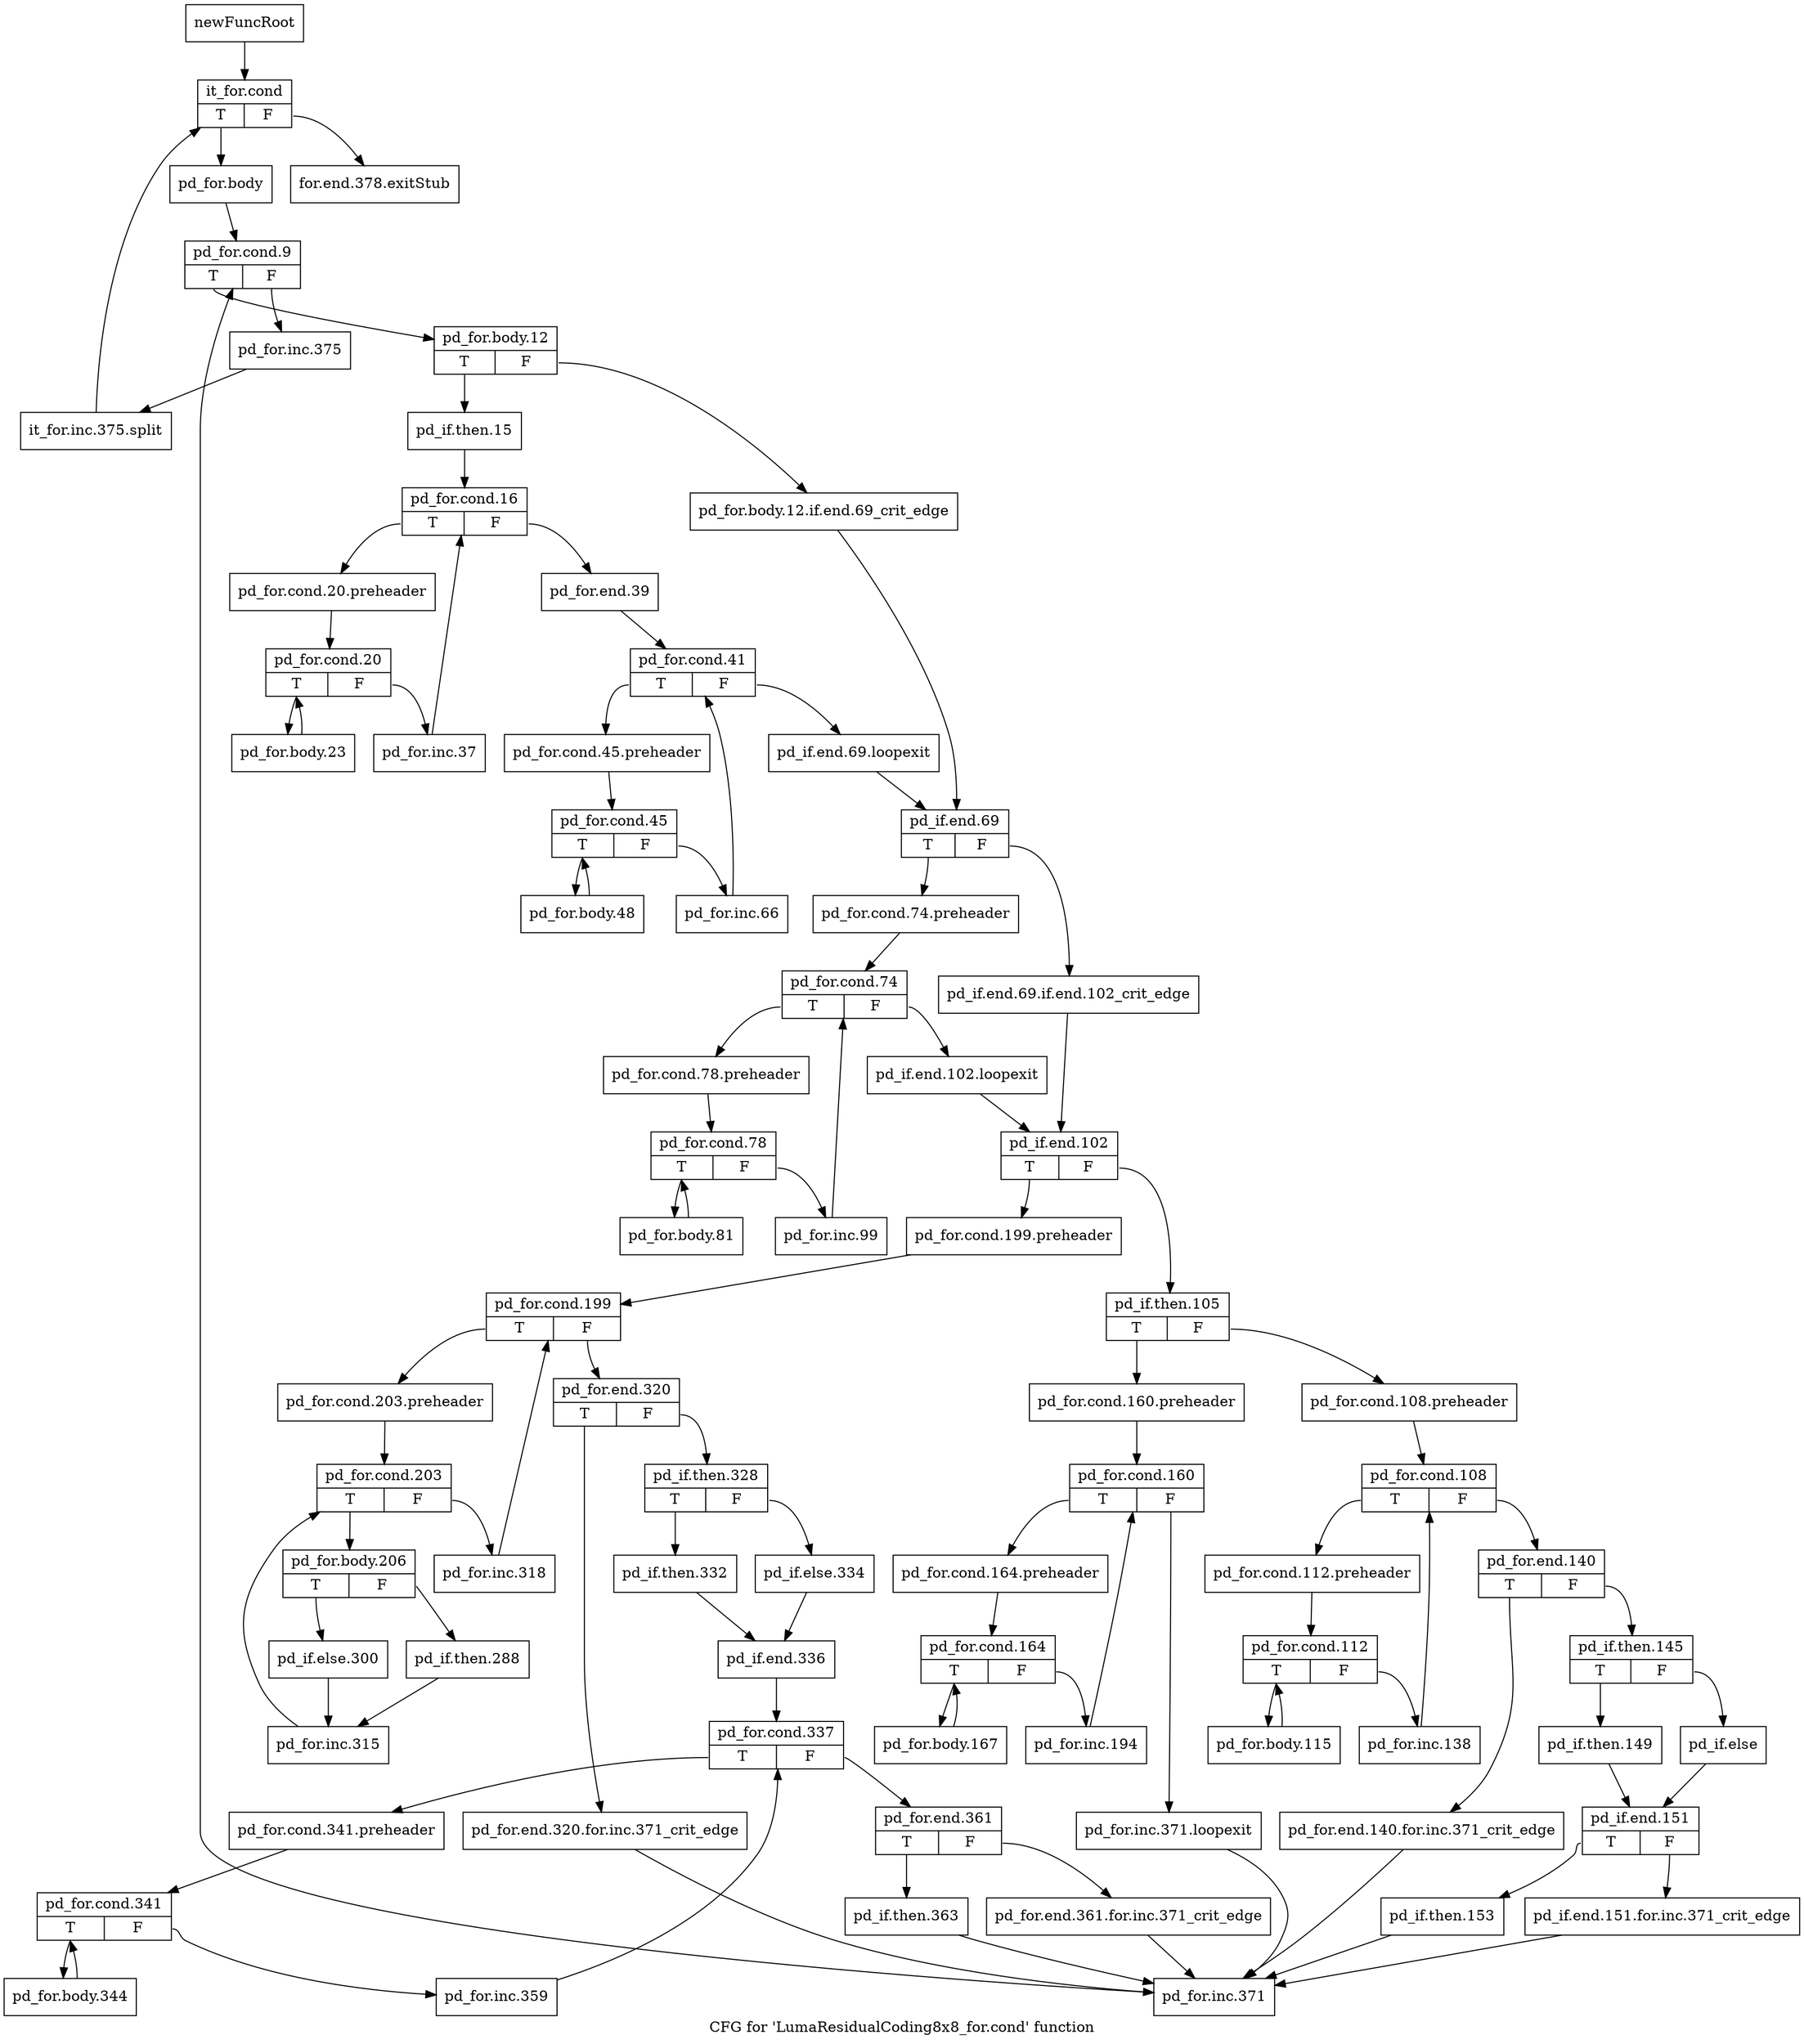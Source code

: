 digraph "CFG for 'LumaResidualCoding8x8_for.cond' function" {
	label="CFG for 'LumaResidualCoding8x8_for.cond' function";

	Node0x25bc900 [shape=record,label="{newFuncRoot}"];
	Node0x25bc900 -> Node0x25bc9a0;
	Node0x25bc950 [shape=record,label="{for.end.378.exitStub}"];
	Node0x25bc9a0 [shape=record,label="{it_for.cond|{<s0>T|<s1>F}}"];
	Node0x25bc9a0:s0 -> Node0x25bc9f0;
	Node0x25bc9a0:s1 -> Node0x25bc950;
	Node0x25bc9f0 [shape=record,label="{pd_for.body}"];
	Node0x25bc9f0 -> Node0x25bca40;
	Node0x25bca40 [shape=record,label="{pd_for.cond.9|{<s0>T|<s1>F}}"];
	Node0x25bca40:s0 -> Node0x25bcae0;
	Node0x25bca40:s1 -> Node0x25bca90;
	Node0x25bca90 [shape=record,label="{pd_for.inc.375}"];
	Node0x25bca90 -> Node0x34ebf30;
	Node0x34ebf30 [shape=record,label="{it_for.inc.375.split}"];
	Node0x34ebf30 -> Node0x25bc9a0;
	Node0x25bcae0 [shape=record,label="{pd_for.body.12|{<s0>T|<s1>F}}"];
	Node0x25bcae0:s0 -> Node0x25bcb80;
	Node0x25bcae0:s1 -> Node0x25bcb30;
	Node0x25bcb30 [shape=record,label="{pd_for.body.12.if.end.69_crit_edge}"];
	Node0x25bcb30 -> Node0x25bcd10;
	Node0x25bcb80 [shape=record,label="{pd_if.then.15}"];
	Node0x25bcb80 -> Node0x25bcbd0;
	Node0x25bcbd0 [shape=record,label="{pd_for.cond.16|{<s0>T|<s1>F}}"];
	Node0x25bcbd0:s0 -> Node0x25bdfd0;
	Node0x25bcbd0:s1 -> Node0x25bcc20;
	Node0x25bcc20 [shape=record,label="{pd_for.end.39}"];
	Node0x25bcc20 -> Node0x25bcc70;
	Node0x25bcc70 [shape=record,label="{pd_for.cond.41|{<s0>T|<s1>F}}"];
	Node0x25bcc70:s0 -> Node0x25bde90;
	Node0x25bcc70:s1 -> Node0x25bccc0;
	Node0x25bccc0 [shape=record,label="{pd_if.end.69.loopexit}"];
	Node0x25bccc0 -> Node0x25bcd10;
	Node0x25bcd10 [shape=record,label="{pd_if.end.69|{<s0>T|<s1>F}}"];
	Node0x25bcd10:s0 -> Node0x25bcdb0;
	Node0x25bcd10:s1 -> Node0x25bcd60;
	Node0x25bcd60 [shape=record,label="{pd_if.end.69.if.end.102_crit_edge}"];
	Node0x25bcd60 -> Node0x25bcea0;
	Node0x25bcdb0 [shape=record,label="{pd_for.cond.74.preheader}"];
	Node0x25bcdb0 -> Node0x25bce00;
	Node0x25bce00 [shape=record,label="{pd_for.cond.74|{<s0>T|<s1>F}}"];
	Node0x25bce00:s0 -> Node0x25bdd50;
	Node0x25bce00:s1 -> Node0x25bce50;
	Node0x25bce50 [shape=record,label="{pd_if.end.102.loopexit}"];
	Node0x25bce50 -> Node0x25bcea0;
	Node0x25bcea0 [shape=record,label="{pd_if.end.102|{<s0>T|<s1>F}}"];
	Node0x25bcea0:s0 -> Node0x25bd5d0;
	Node0x25bcea0:s1 -> Node0x25bcef0;
	Node0x25bcef0 [shape=record,label="{pd_if.then.105|{<s0>T|<s1>F}}"];
	Node0x25bcef0:s0 -> Node0x25bd3a0;
	Node0x25bcef0:s1 -> Node0x25bcf40;
	Node0x25bcf40 [shape=record,label="{pd_for.cond.108.preheader}"];
	Node0x25bcf40 -> Node0x25bcf90;
	Node0x25bcf90 [shape=record,label="{pd_for.cond.108|{<s0>T|<s1>F}}"];
	Node0x25bcf90:s0 -> Node0x25bd260;
	Node0x25bcf90:s1 -> Node0x25bcfe0;
	Node0x25bcfe0 [shape=record,label="{pd_for.end.140|{<s0>T|<s1>F}}"];
	Node0x25bcfe0:s0 -> Node0x25bd210;
	Node0x25bcfe0:s1 -> Node0x25bd030;
	Node0x25bd030 [shape=record,label="{pd_if.then.145|{<s0>T|<s1>F}}"];
	Node0x25bd030:s0 -> Node0x25bd0d0;
	Node0x25bd030:s1 -> Node0x25bd080;
	Node0x25bd080 [shape=record,label="{pd_if.else}"];
	Node0x25bd080 -> Node0x25bd120;
	Node0x25bd0d0 [shape=record,label="{pd_if.then.149}"];
	Node0x25bd0d0 -> Node0x25bd120;
	Node0x25bd120 [shape=record,label="{pd_if.end.151|{<s0>T|<s1>F}}"];
	Node0x25bd120:s0 -> Node0x25bd1c0;
	Node0x25bd120:s1 -> Node0x25bd170;
	Node0x25bd170 [shape=record,label="{pd_if.end.151.for.inc.371_crit_edge}"];
	Node0x25bd170 -> Node0x25bdad0;
	Node0x25bd1c0 [shape=record,label="{pd_if.then.153}"];
	Node0x25bd1c0 -> Node0x25bdad0;
	Node0x25bd210 [shape=record,label="{pd_for.end.140.for.inc.371_crit_edge}"];
	Node0x25bd210 -> Node0x25bdad0;
	Node0x25bd260 [shape=record,label="{pd_for.cond.112.preheader}"];
	Node0x25bd260 -> Node0x25bd2b0;
	Node0x25bd2b0 [shape=record,label="{pd_for.cond.112|{<s0>T|<s1>F}}"];
	Node0x25bd2b0:s0 -> Node0x25bd350;
	Node0x25bd2b0:s1 -> Node0x25bd300;
	Node0x25bd300 [shape=record,label="{pd_for.inc.138}"];
	Node0x25bd300 -> Node0x25bcf90;
	Node0x25bd350 [shape=record,label="{pd_for.body.115}"];
	Node0x25bd350 -> Node0x25bd2b0;
	Node0x25bd3a0 [shape=record,label="{pd_for.cond.160.preheader}"];
	Node0x25bd3a0 -> Node0x25bd3f0;
	Node0x25bd3f0 [shape=record,label="{pd_for.cond.160|{<s0>T|<s1>F}}"];
	Node0x25bd3f0:s0 -> Node0x25bd490;
	Node0x25bd3f0:s1 -> Node0x25bd440;
	Node0x25bd440 [shape=record,label="{pd_for.inc.371.loopexit}"];
	Node0x25bd440 -> Node0x25bdad0;
	Node0x25bd490 [shape=record,label="{pd_for.cond.164.preheader}"];
	Node0x25bd490 -> Node0x25bd4e0;
	Node0x25bd4e0 [shape=record,label="{pd_for.cond.164|{<s0>T|<s1>F}}"];
	Node0x25bd4e0:s0 -> Node0x25bd580;
	Node0x25bd4e0:s1 -> Node0x25bd530;
	Node0x25bd530 [shape=record,label="{pd_for.inc.194}"];
	Node0x25bd530 -> Node0x25bd3f0;
	Node0x25bd580 [shape=record,label="{pd_for.body.167}"];
	Node0x25bd580 -> Node0x25bd4e0;
	Node0x25bd5d0 [shape=record,label="{pd_for.cond.199.preheader}"];
	Node0x25bd5d0 -> Node0x25bd620;
	Node0x25bd620 [shape=record,label="{pd_for.cond.199|{<s0>T|<s1>F}}"];
	Node0x25bd620:s0 -> Node0x25bdb20;
	Node0x25bd620:s1 -> Node0x25bd670;
	Node0x25bd670 [shape=record,label="{pd_for.end.320|{<s0>T|<s1>F}}"];
	Node0x25bd670:s0 -> Node0x25bda80;
	Node0x25bd670:s1 -> Node0x25bd6c0;
	Node0x25bd6c0 [shape=record,label="{pd_if.then.328|{<s0>T|<s1>F}}"];
	Node0x25bd6c0:s0 -> Node0x25bd760;
	Node0x25bd6c0:s1 -> Node0x25bd710;
	Node0x25bd710 [shape=record,label="{pd_if.else.334}"];
	Node0x25bd710 -> Node0x25bd7b0;
	Node0x25bd760 [shape=record,label="{pd_if.then.332}"];
	Node0x25bd760 -> Node0x25bd7b0;
	Node0x25bd7b0 [shape=record,label="{pd_if.end.336}"];
	Node0x25bd7b0 -> Node0x25bd800;
	Node0x25bd800 [shape=record,label="{pd_for.cond.337|{<s0>T|<s1>F}}"];
	Node0x25bd800:s0 -> Node0x25bd940;
	Node0x25bd800:s1 -> Node0x25bd850;
	Node0x25bd850 [shape=record,label="{pd_for.end.361|{<s0>T|<s1>F}}"];
	Node0x25bd850:s0 -> Node0x25bd8f0;
	Node0x25bd850:s1 -> Node0x25bd8a0;
	Node0x25bd8a0 [shape=record,label="{pd_for.end.361.for.inc.371_crit_edge}"];
	Node0x25bd8a0 -> Node0x25bdad0;
	Node0x25bd8f0 [shape=record,label="{pd_if.then.363}"];
	Node0x25bd8f0 -> Node0x25bdad0;
	Node0x25bd940 [shape=record,label="{pd_for.cond.341.preheader}"];
	Node0x25bd940 -> Node0x25bd990;
	Node0x25bd990 [shape=record,label="{pd_for.cond.341|{<s0>T|<s1>F}}"];
	Node0x25bd990:s0 -> Node0x25bda30;
	Node0x25bd990:s1 -> Node0x25bd9e0;
	Node0x25bd9e0 [shape=record,label="{pd_for.inc.359}"];
	Node0x25bd9e0 -> Node0x25bd800;
	Node0x25bda30 [shape=record,label="{pd_for.body.344}"];
	Node0x25bda30 -> Node0x25bd990;
	Node0x25bda80 [shape=record,label="{pd_for.end.320.for.inc.371_crit_edge}"];
	Node0x25bda80 -> Node0x25bdad0;
	Node0x25bdad0 [shape=record,label="{pd_for.inc.371}"];
	Node0x25bdad0 -> Node0x25bca40;
	Node0x25bdb20 [shape=record,label="{pd_for.cond.203.preheader}"];
	Node0x25bdb20 -> Node0x25bdb70;
	Node0x25bdb70 [shape=record,label="{pd_for.cond.203|{<s0>T|<s1>F}}"];
	Node0x25bdb70:s0 -> Node0x25bdc10;
	Node0x25bdb70:s1 -> Node0x25bdbc0;
	Node0x25bdbc0 [shape=record,label="{pd_for.inc.318}"];
	Node0x25bdbc0 -> Node0x25bd620;
	Node0x25bdc10 [shape=record,label="{pd_for.body.206|{<s0>T|<s1>F}}"];
	Node0x25bdc10:s0 -> Node0x25bdcb0;
	Node0x25bdc10:s1 -> Node0x25bdc60;
	Node0x25bdc60 [shape=record,label="{pd_if.then.288}"];
	Node0x25bdc60 -> Node0x25bdd00;
	Node0x25bdcb0 [shape=record,label="{pd_if.else.300}"];
	Node0x25bdcb0 -> Node0x25bdd00;
	Node0x25bdd00 [shape=record,label="{pd_for.inc.315}"];
	Node0x25bdd00 -> Node0x25bdb70;
	Node0x25bdd50 [shape=record,label="{pd_for.cond.78.preheader}"];
	Node0x25bdd50 -> Node0x25bdda0;
	Node0x25bdda0 [shape=record,label="{pd_for.cond.78|{<s0>T|<s1>F}}"];
	Node0x25bdda0:s0 -> Node0x25bde40;
	Node0x25bdda0:s1 -> Node0x25bddf0;
	Node0x25bddf0 [shape=record,label="{pd_for.inc.99}"];
	Node0x25bddf0 -> Node0x25bce00;
	Node0x25bde40 [shape=record,label="{pd_for.body.81}"];
	Node0x25bde40 -> Node0x25bdda0;
	Node0x25bde90 [shape=record,label="{pd_for.cond.45.preheader}"];
	Node0x25bde90 -> Node0x25bdee0;
	Node0x25bdee0 [shape=record,label="{pd_for.cond.45|{<s0>T|<s1>F}}"];
	Node0x25bdee0:s0 -> Node0x25bdf80;
	Node0x25bdee0:s1 -> Node0x25bdf30;
	Node0x25bdf30 [shape=record,label="{pd_for.inc.66}"];
	Node0x25bdf30 -> Node0x25bcc70;
	Node0x25bdf80 [shape=record,label="{pd_for.body.48}"];
	Node0x25bdf80 -> Node0x25bdee0;
	Node0x25bdfd0 [shape=record,label="{pd_for.cond.20.preheader}"];
	Node0x25bdfd0 -> Node0x25be020;
	Node0x25be020 [shape=record,label="{pd_for.cond.20|{<s0>T|<s1>F}}"];
	Node0x25be020:s0 -> Node0x25be0c0;
	Node0x25be020:s1 -> Node0x25be070;
	Node0x25be070 [shape=record,label="{pd_for.inc.37}"];
	Node0x25be070 -> Node0x25bcbd0;
	Node0x25be0c0 [shape=record,label="{pd_for.body.23}"];
	Node0x25be0c0 -> Node0x25be020;
}
